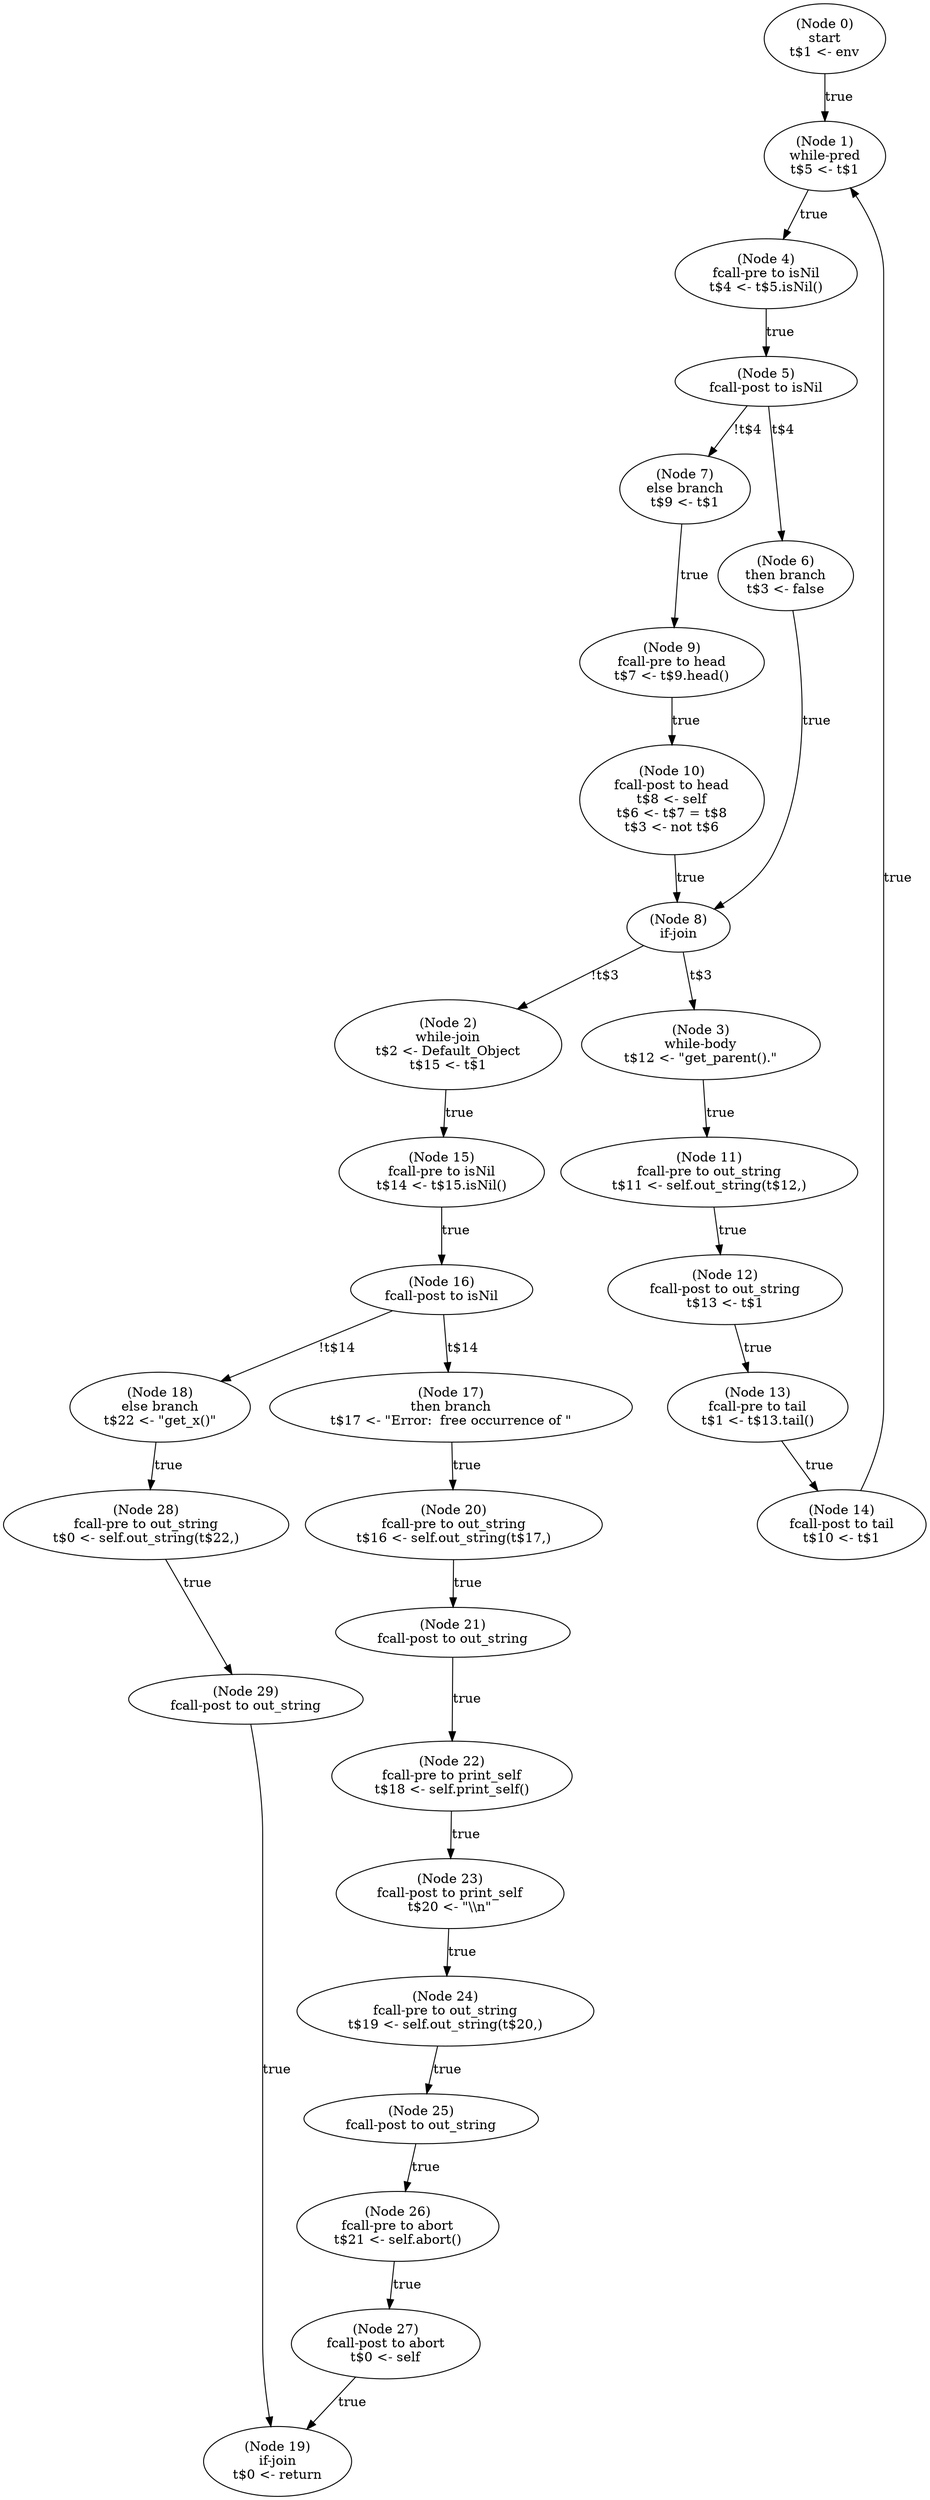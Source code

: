 digraph gen_code_pre {
  n0 [label="(Node 0)\nstart\nt$1 <- env\n"];
 n0 -> n1 [label="true"];
  n1 [label="(Node 1)\nwhile-pred\nt$5 <- t$1\n"];
 n1 -> n4 [label="true"];
  n2 [label="(Node 2)\nwhile-join\nt$2 <- Default_Object\nt$15 <- t$1\n"];
 n2 -> n15 [label="true"];
  n3 [label="(Node 3)\nwhile-body\nt$12 <- \"get_parent().\"\n"];
 n3 -> n11 [label="true"];
  n4 [label="(Node 4)\nfcall-pre to isNil\nt$4 <- t$5.isNil()\n"];
 n4 -> n5 [label="true"];
  n5 [label="(Node 5)\nfcall-post to isNil\n"];
 n5 -> n7 [label="!t$4"];
 n5 -> n6 [label="t$4"];
  n6 [label="(Node 6)\nthen branch\nt$3 <- false\n"];
 n6 -> n8 [label="true"];
  n7 [label="(Node 7)\nelse branch\nt$9 <- t$1\n"];
 n7 -> n9 [label="true"];
  n8 [label="(Node 8)\nif-join\n"];
 n8 -> n2 [label="!t$3"];
 n8 -> n3 [label="t$3"];
  n9 [label="(Node 9)\nfcall-pre to head\nt$7 <- t$9.head()\n"];
 n9 -> n10 [label="true"];
  n10 [label="(Node 10)\nfcall-post to head\nt$8 <- self\nt$6 <- t$7 = t$8\nt$3 <- not t$6\n"];
 n10 -> n8 [label="true"];
  n11 [label="(Node 11)\nfcall-pre to out_string\nt$11 <- self.out_string(t$12,)\n"];
 n11 -> n12 [label="true"];
  n12 [label="(Node 12)\nfcall-post to out_string\nt$13 <- t$1\n"];
 n12 -> n13 [label="true"];
  n13 [label="(Node 13)\nfcall-pre to tail\nt$1 <- t$13.tail()\n"];
 n13 -> n14 [label="true"];
  n14 [label="(Node 14)\nfcall-post to tail\nt$10 <- t$1\n"];
 n14 -> n1 [label="true"];
  n15 [label="(Node 15)\nfcall-pre to isNil\nt$14 <- t$15.isNil()\n"];
 n15 -> n16 [label="true"];
  n16 [label="(Node 16)\nfcall-post to isNil\n"];
 n16 -> n18 [label="!t$14"];
 n16 -> n17 [label="t$14"];
  n17 [label="(Node 17)\nthen branch\nt$17 <- \"Error:  free occurrence of \"\n"];
 n17 -> n20 [label="true"];
  n18 [label="(Node 18)\nelse branch\nt$22 <- \"get_x()\"\n"];
 n18 -> n28 [label="true"];
  n19 [label="(Node 19)\nif-join\nt$0 <- return\n"];
  n20 [label="(Node 20)\nfcall-pre to out_string\nt$16 <- self.out_string(t$17,)\n"];
 n20 -> n21 [label="true"];
  n21 [label="(Node 21)\nfcall-post to out_string\n"];
 n21 -> n22 [label="true"];
  n22 [label="(Node 22)\nfcall-pre to print_self\nt$18 <- self.print_self()\n"];
 n22 -> n23 [label="true"];
  n23 [label="(Node 23)\nfcall-post to print_self\nt$20 <- \"\\\\n\"\n"];
 n23 -> n24 [label="true"];
  n24 [label="(Node 24)\nfcall-pre to out_string\nt$19 <- self.out_string(t$20,)\n"];
 n24 -> n25 [label="true"];
  n25 [label="(Node 25)\nfcall-post to out_string\n"];
 n25 -> n26 [label="true"];
  n26 [label="(Node 26)\nfcall-pre to abort\nt$21 <- self.abort()\n"];
 n26 -> n27 [label="true"];
  n27 [label="(Node 27)\nfcall-post to abort\nt$0 <- self\n"];
 n27 -> n19 [label="true"];
  n28 [label="(Node 28)\nfcall-pre to out_string\nt$0 <- self.out_string(t$22,)\n"];
 n28 -> n29 [label="true"];
  n29 [label="(Node 29)\nfcall-post to out_string\n"];
 n29 -> n19 [label="true"];
}
